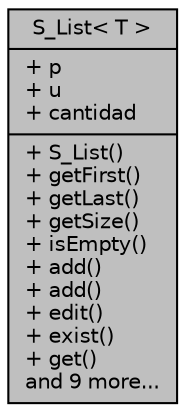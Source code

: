 digraph "S_List&lt; T &gt;"
{
  edge [fontname="Helvetica",fontsize="10",labelfontname="Helvetica",labelfontsize="10"];
  node [fontname="Helvetica",fontsize="10",shape=record];
  Node1 [label="{S_List\< T \>\n|+ p\l+ u\l+ cantidad\l|+ S_List()\l+ getFirst()\l+ getLast()\l+ getSize()\l+ isEmpty()\l+ add()\l+ add()\l+ edit()\l+ exist()\l+ get()\land 9 more...\l}",height=0.2,width=0.4,color="black", fillcolor="grey75", style="filled", fontcolor="black"];
}
